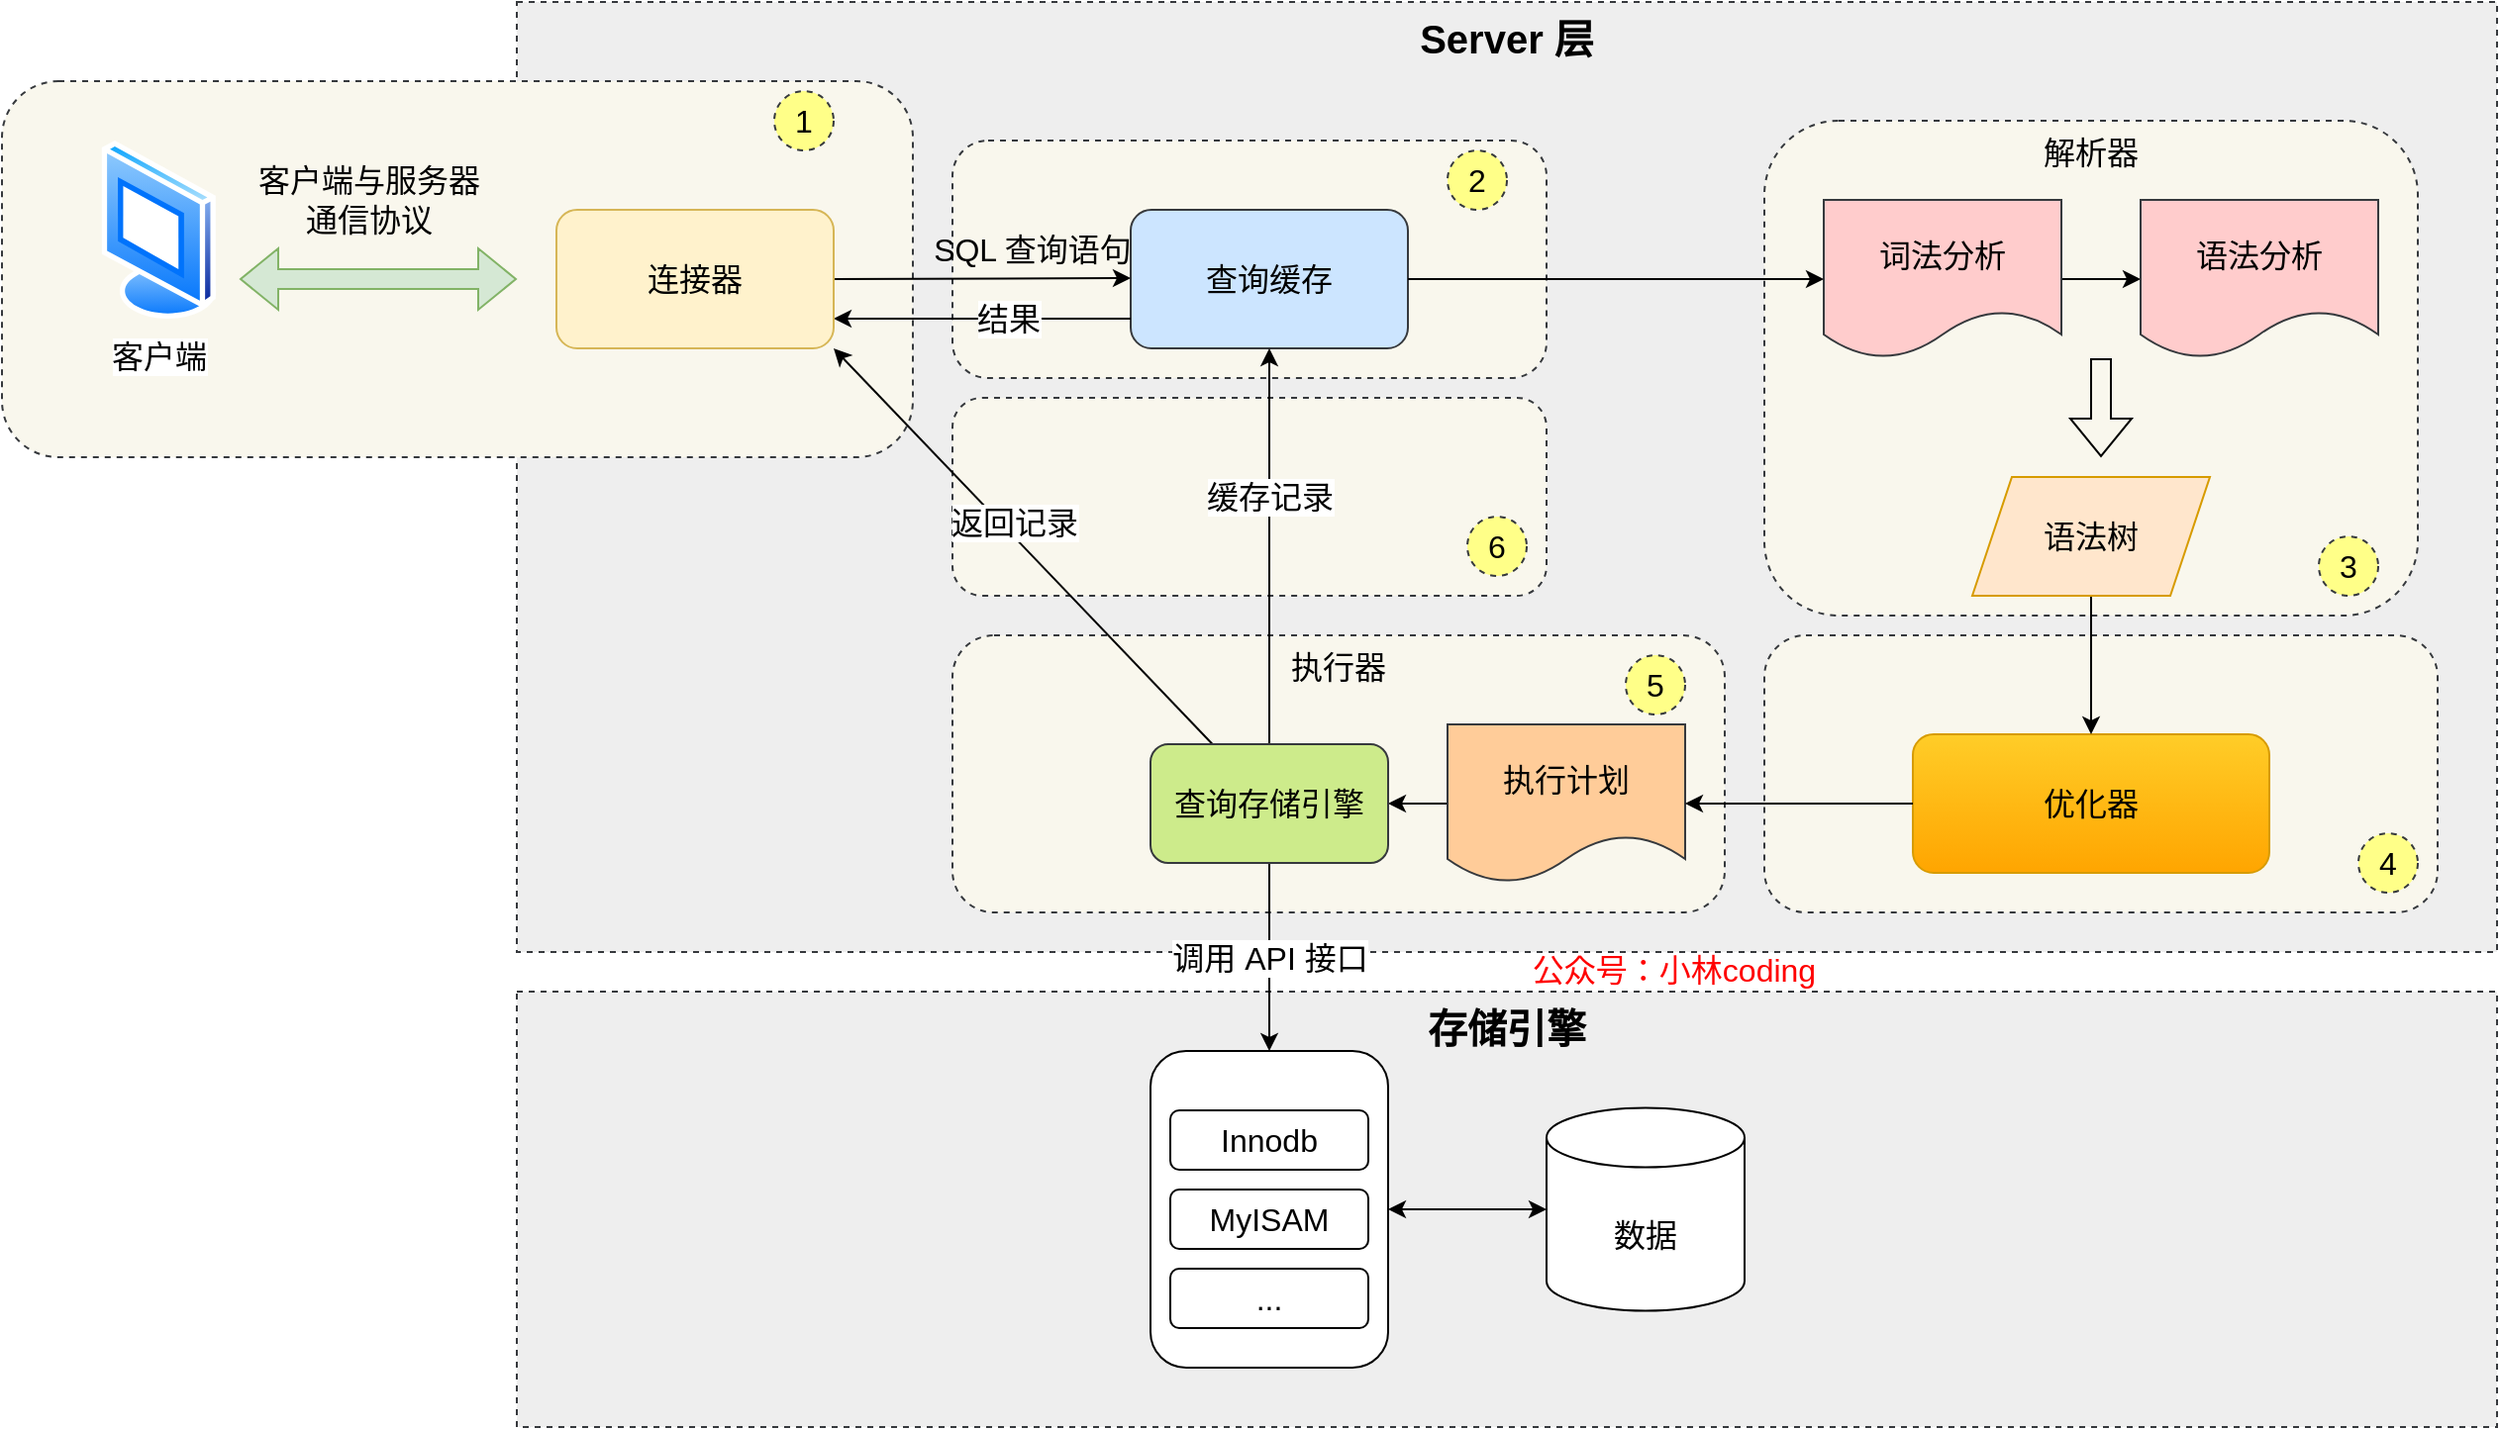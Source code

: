 <mxfile version="18.1.3" type="github">
  <diagram id="df5aDVYhAmBAGNwJa0Qc" name="Page-1">
    <mxGraphModel dx="1859" dy="744" grid="1" gridSize="10" guides="1" tooltips="1" connect="1" arrows="1" fold="1" page="1" pageScale="1" pageWidth="827" pageHeight="1169" math="0" shadow="0">
      <root>
        <mxCell id="0" />
        <mxCell id="1" parent="0" />
        <mxCell id="kdEfuS7q3PWV6SLRlttd-27" value="Server 层" style="rounded=0;whiteSpace=wrap;html=1;fontSize=20;dashed=1;verticalAlign=top;fontStyle=1;fillColor=#eeeeee;strokeColor=#36393d;" vertex="1" parent="1">
          <mxGeometry x="-250" y="10" width="1000" height="480" as="geometry" />
        </mxCell>
        <mxCell id="kdEfuS7q3PWV6SLRlttd-60" value="" style="rounded=1;whiteSpace=wrap;html=1;dashed=1;fontSize=16;fillColor=#f9f7ed;strokeColor=#36393d;" vertex="1" parent="1">
          <mxGeometry x="-510" y="50" width="460" height="190" as="geometry" />
        </mxCell>
        <mxCell id="kdEfuS7q3PWV6SLRlttd-55" value="" style="rounded=1;whiteSpace=wrap;html=1;fontSize=16;verticalAlign=top;fillColor=#f9f7ed;strokeColor=#36393d;dashed=1;" vertex="1" parent="1">
          <mxGeometry x="380" y="330" width="340" height="140" as="geometry" />
        </mxCell>
        <mxCell id="kdEfuS7q3PWV6SLRlttd-47" value="" style="rounded=1;whiteSpace=wrap;html=1;dashed=1;fontSize=16;fillColor=#f9f7ed;strokeColor=#36393d;" vertex="1" parent="1">
          <mxGeometry x="-30" y="210" width="300" height="100" as="geometry" />
        </mxCell>
        <mxCell id="kdEfuS7q3PWV6SLRlttd-46" value="" style="rounded=1;whiteSpace=wrap;html=1;dashed=1;fontSize=16;fillColor=#f9f7ed;strokeColor=#36393d;" vertex="1" parent="1">
          <mxGeometry x="-30" y="80" width="300" height="120" as="geometry" />
        </mxCell>
        <mxCell id="kdEfuS7q3PWV6SLRlttd-6" value="执行器" style="rounded=1;whiteSpace=wrap;html=1;fontSize=16;verticalAlign=top;fillColor=#f9f7ed;strokeColor=#36393d;dashed=1;" vertex="1" parent="1">
          <mxGeometry x="-30" y="330" width="390" height="140" as="geometry" />
        </mxCell>
        <mxCell id="kdEfuS7q3PWV6SLRlttd-24" value="存储引擎" style="rounded=0;whiteSpace=wrap;html=1;fontSize=20;horizontal=1;fontStyle=1;dashed=1;verticalAlign=top;fillColor=#eeeeee;strokeColor=#36393d;" vertex="1" parent="1">
          <mxGeometry x="-250" y="510" width="1000" height="220" as="geometry" />
        </mxCell>
        <mxCell id="kdEfuS7q3PWV6SLRlttd-3" value="查询缓存" style="rounded=1;whiteSpace=wrap;html=1;fontSize=16;fillColor=#cce5ff;strokeColor=#36393d;" vertex="1" parent="1">
          <mxGeometry x="60" y="115" width="140" height="70" as="geometry" />
        </mxCell>
        <mxCell id="kdEfuS7q3PWV6SLRlttd-4" value="解析器" style="rounded=1;whiteSpace=wrap;html=1;fontSize=16;verticalAlign=top;fillColor=#f9f7ed;strokeColor=#36393d;dashed=1;" vertex="1" parent="1">
          <mxGeometry x="380" y="70" width="330" height="250" as="geometry" />
        </mxCell>
        <mxCell id="kdEfuS7q3PWV6SLRlttd-5" value="优化器" style="rounded=1;whiteSpace=wrap;html=1;fontSize=16;fillColor=#ffcd28;strokeColor=#d79b00;gradientColor=#ffa500;" vertex="1" parent="1">
          <mxGeometry x="455" y="380" width="180" height="70" as="geometry" />
        </mxCell>
        <mxCell id="kdEfuS7q3PWV6SLRlttd-26" style="edgeStyle=orthogonalEdgeStyle;rounded=0;orthogonalLoop=1;jettySize=auto;html=1;entryX=1;entryY=0.5;entryDx=0;entryDy=0;fontSize=16;" edge="1" parent="1" source="kdEfuS7q3PWV6SLRlttd-7" target="kdEfuS7q3PWV6SLRlttd-11">
          <mxGeometry relative="1" as="geometry" />
        </mxCell>
        <mxCell id="kdEfuS7q3PWV6SLRlttd-7" value="执行计划" style="shape=document;whiteSpace=wrap;html=1;boundedLbl=1;fontSize=16;fillColor=#ffcc99;strokeColor=#36393d;" vertex="1" parent="1">
          <mxGeometry x="220" y="375" width="120" height="80" as="geometry" />
        </mxCell>
        <mxCell id="kdEfuS7q3PWV6SLRlttd-15" style="edgeStyle=orthogonalEdgeStyle;rounded=0;orthogonalLoop=1;jettySize=auto;html=1;entryX=0;entryY=0.5;entryDx=0;entryDy=0;fontSize=16;" edge="1" parent="1" source="kdEfuS7q3PWV6SLRlttd-8" target="kdEfuS7q3PWV6SLRlttd-9">
          <mxGeometry relative="1" as="geometry" />
        </mxCell>
        <mxCell id="kdEfuS7q3PWV6SLRlttd-8" value="词法分析" style="shape=document;whiteSpace=wrap;html=1;boundedLbl=1;fontSize=16;fillColor=#ffcccc;strokeColor=#36393d;" vertex="1" parent="1">
          <mxGeometry x="410" y="110" width="120" height="80" as="geometry" />
        </mxCell>
        <mxCell id="kdEfuS7q3PWV6SLRlttd-9" value="语法分析" style="shape=document;whiteSpace=wrap;html=1;boundedLbl=1;fontSize=16;fillColor=#ffcccc;strokeColor=#36393d;" vertex="1" parent="1">
          <mxGeometry x="570" y="110" width="120" height="80" as="geometry" />
        </mxCell>
        <mxCell id="kdEfuS7q3PWV6SLRlttd-12" style="edgeStyle=orthogonalEdgeStyle;rounded=0;orthogonalLoop=1;jettySize=auto;html=1;entryX=0.5;entryY=0;entryDx=0;entryDy=0;fontSize=16;" edge="1" parent="1" source="kdEfuS7q3PWV6SLRlttd-10" target="kdEfuS7q3PWV6SLRlttd-5">
          <mxGeometry relative="1" as="geometry" />
        </mxCell>
        <mxCell id="kdEfuS7q3PWV6SLRlttd-10" value="语法树" style="shape=parallelogram;perimeter=parallelogramPerimeter;whiteSpace=wrap;html=1;fixedSize=1;fontSize=16;fillColor=#ffe6cc;strokeColor=#d79b00;" vertex="1" parent="1">
          <mxGeometry x="485" y="250" width="120" height="60" as="geometry" />
        </mxCell>
        <mxCell id="kdEfuS7q3PWV6SLRlttd-17" value="缓存记录" style="edgeStyle=orthogonalEdgeStyle;rounded=0;orthogonalLoop=1;jettySize=auto;html=1;fontSize=16;" edge="1" parent="1" source="kdEfuS7q3PWV6SLRlttd-11" target="kdEfuS7q3PWV6SLRlttd-3">
          <mxGeometry x="0.25" relative="1" as="geometry">
            <mxPoint as="offset" />
          </mxGeometry>
        </mxCell>
        <mxCell id="kdEfuS7q3PWV6SLRlttd-25" value="调用 API 接口" style="edgeStyle=orthogonalEdgeStyle;rounded=0;orthogonalLoop=1;jettySize=auto;html=1;fontSize=16;" edge="1" parent="1" source="kdEfuS7q3PWV6SLRlttd-11" target="kdEfuS7q3PWV6SLRlttd-18">
          <mxGeometry relative="1" as="geometry" />
        </mxCell>
        <mxCell id="kdEfuS7q3PWV6SLRlttd-37" style="rounded=0;orthogonalLoop=1;jettySize=auto;html=1;fontSize=16;startArrow=none;startFill=0;entryX=1;entryY=1;entryDx=0;entryDy=0;" edge="1" parent="1" source="kdEfuS7q3PWV6SLRlttd-11" target="kdEfuS7q3PWV6SLRlttd-58">
          <mxGeometry relative="1" as="geometry">
            <mxPoint x="-30" y="190" as="targetPoint" />
          </mxGeometry>
        </mxCell>
        <mxCell id="kdEfuS7q3PWV6SLRlttd-39" value="返回记录" style="edgeLabel;html=1;align=center;verticalAlign=middle;resizable=0;points=[];fontSize=16;" vertex="1" connectable="0" parent="kdEfuS7q3PWV6SLRlttd-37">
          <mxGeometry x="-0.007" y="-15" relative="1" as="geometry">
            <mxPoint x="-16" y="-3" as="offset" />
          </mxGeometry>
        </mxCell>
        <mxCell id="kdEfuS7q3PWV6SLRlttd-11" value="查询存储引擎" style="rounded=1;whiteSpace=wrap;html=1;fontSize=16;fillColor=#cdeb8b;strokeColor=#36393d;" vertex="1" parent="1">
          <mxGeometry x="70" y="385" width="120" height="60" as="geometry" />
        </mxCell>
        <mxCell id="kdEfuS7q3PWV6SLRlttd-13" style="edgeStyle=orthogonalEdgeStyle;rounded=0;orthogonalLoop=1;jettySize=auto;html=1;fontSize=16;" edge="1" parent="1" source="kdEfuS7q3PWV6SLRlttd-3" target="kdEfuS7q3PWV6SLRlttd-8">
          <mxGeometry relative="1" as="geometry" />
        </mxCell>
        <mxCell id="kdEfuS7q3PWV6SLRlttd-14" value="" style="shape=flexArrow;endArrow=classic;html=1;rounded=0;fontSize=16;" edge="1" parent="1">
          <mxGeometry width="50" height="50" relative="1" as="geometry">
            <mxPoint x="550" y="190" as="sourcePoint" />
            <mxPoint x="550" y="240" as="targetPoint" />
          </mxGeometry>
        </mxCell>
        <mxCell id="kdEfuS7q3PWV6SLRlttd-16" style="edgeStyle=orthogonalEdgeStyle;rounded=0;orthogonalLoop=1;jettySize=auto;html=1;entryX=1;entryY=0.5;entryDx=0;entryDy=0;fontSize=16;" edge="1" parent="1" source="kdEfuS7q3PWV6SLRlttd-5" target="kdEfuS7q3PWV6SLRlttd-7">
          <mxGeometry relative="1" as="geometry" />
        </mxCell>
        <mxCell id="kdEfuS7q3PWV6SLRlttd-36" style="edgeStyle=orthogonalEdgeStyle;rounded=0;orthogonalLoop=1;jettySize=auto;html=1;entryX=0;entryY=0.5;entryDx=0;entryDy=0;entryPerimeter=0;fontSize=16;startArrow=classic;startFill=1;" edge="1" parent="1" source="kdEfuS7q3PWV6SLRlttd-18" target="kdEfuS7q3PWV6SLRlttd-22">
          <mxGeometry relative="1" as="geometry" />
        </mxCell>
        <mxCell id="kdEfuS7q3PWV6SLRlttd-18" value="" style="rounded=1;whiteSpace=wrap;html=1;fontSize=16;" vertex="1" parent="1">
          <mxGeometry x="70" y="540" width="120" height="160" as="geometry" />
        </mxCell>
        <mxCell id="kdEfuS7q3PWV6SLRlttd-19" value="Innodb" style="rounded=1;whiteSpace=wrap;html=1;fontSize=16;" vertex="1" parent="1">
          <mxGeometry x="80" y="570" width="100" height="30" as="geometry" />
        </mxCell>
        <mxCell id="kdEfuS7q3PWV6SLRlttd-20" value="MyISAM" style="rounded=1;whiteSpace=wrap;html=1;fontSize=16;" vertex="1" parent="1">
          <mxGeometry x="80" y="610" width="100" height="30" as="geometry" />
        </mxCell>
        <mxCell id="kdEfuS7q3PWV6SLRlttd-21" value="..." style="rounded=1;whiteSpace=wrap;html=1;fontSize=16;" vertex="1" parent="1">
          <mxGeometry x="80" y="650" width="100" height="30" as="geometry" />
        </mxCell>
        <mxCell id="kdEfuS7q3PWV6SLRlttd-22" value="数据" style="shape=cylinder3;whiteSpace=wrap;html=1;boundedLbl=1;backgroundOutline=1;size=15;fontSize=16;" vertex="1" parent="1">
          <mxGeometry x="270" y="568.75" width="100" height="102.5" as="geometry" />
        </mxCell>
        <mxCell id="kdEfuS7q3PWV6SLRlttd-30" value="客户端" style="aspect=fixed;perimeter=ellipsePerimeter;html=1;align=center;shadow=0;dashed=0;spacingTop=3;image;image=img/lib/active_directory/vista_terminal.svg;fontSize=16;" vertex="1" parent="1">
          <mxGeometry x="-460" y="80" width="58.5" height="90" as="geometry" />
        </mxCell>
        <mxCell id="kdEfuS7q3PWV6SLRlttd-34" value="客户端与服务器&lt;br&gt;通信协议" style="text;html=1;align=center;verticalAlign=middle;resizable=0;points=[];autosize=1;strokeColor=none;fillColor=none;fontSize=16;" vertex="1" parent="1">
          <mxGeometry x="-390" y="90" width="130" height="40" as="geometry" />
        </mxCell>
        <mxCell id="kdEfuS7q3PWV6SLRlttd-35" value="" style="shape=flexArrow;endArrow=classic;startArrow=classic;html=1;rounded=0;fontSize=16;fillColor=#d5e8d4;strokeColor=#82b366;" edge="1" parent="1">
          <mxGeometry width="100" height="100" relative="1" as="geometry">
            <mxPoint x="-390" y="150" as="sourcePoint" />
            <mxPoint x="-250" y="150" as="targetPoint" />
          </mxGeometry>
        </mxCell>
        <mxCell id="kdEfuS7q3PWV6SLRlttd-40" value="" style="endArrow=classic;html=1;rounded=0;fontSize=16;curved=1;exitX=1;exitY=0.5;exitDx=0;exitDy=0;" edge="1" parent="1" source="kdEfuS7q3PWV6SLRlttd-58">
          <mxGeometry width="50" height="50" relative="1" as="geometry">
            <mxPoint x="-40" y="150" as="sourcePoint" />
            <mxPoint x="60" y="149.5" as="targetPoint" />
          </mxGeometry>
        </mxCell>
        <mxCell id="kdEfuS7q3PWV6SLRlttd-41" value="SQL 查询语句" style="text;html=1;align=center;verticalAlign=middle;resizable=0;points=[];autosize=1;strokeColor=none;fillColor=none;fontSize=16;" vertex="1" parent="1">
          <mxGeometry x="-50" y="125" width="120" height="20" as="geometry" />
        </mxCell>
        <mxCell id="kdEfuS7q3PWV6SLRlttd-42" value="" style="endArrow=classic;html=1;rounded=0;fontSize=16;curved=1;" edge="1" parent="1">
          <mxGeometry width="50" height="50" relative="1" as="geometry">
            <mxPoint x="60" y="170" as="sourcePoint" />
            <mxPoint x="-90" y="170" as="targetPoint" />
          </mxGeometry>
        </mxCell>
        <mxCell id="kdEfuS7q3PWV6SLRlttd-45" value="结果" style="edgeLabel;html=1;align=center;verticalAlign=middle;resizable=0;points=[];fontSize=16;" vertex="1" connectable="0" parent="kdEfuS7q3PWV6SLRlttd-42">
          <mxGeometry x="-0.244" y="1" relative="1" as="geometry">
            <mxPoint x="-6" y="-1" as="offset" />
          </mxGeometry>
        </mxCell>
        <mxCell id="kdEfuS7q3PWV6SLRlttd-49" value="1" style="ellipse;whiteSpace=wrap;html=1;aspect=fixed;dashed=1;fontSize=16;fillColor=#ffff88;strokeColor=#36393d;" vertex="1" parent="1">
          <mxGeometry x="-120" y="55" width="30" height="30" as="geometry" />
        </mxCell>
        <mxCell id="kdEfuS7q3PWV6SLRlttd-50" value="2" style="ellipse;whiteSpace=wrap;html=1;aspect=fixed;dashed=1;fontSize=16;fillColor=#ffff88;strokeColor=#36393d;" vertex="1" parent="1">
          <mxGeometry x="220" y="85" width="30" height="30" as="geometry" />
        </mxCell>
        <mxCell id="kdEfuS7q3PWV6SLRlttd-51" value="3" style="ellipse;whiteSpace=wrap;html=1;aspect=fixed;dashed=1;fontSize=16;fillColor=#ffff88;strokeColor=#36393d;" vertex="1" parent="1">
          <mxGeometry x="660" y="280" width="30" height="30" as="geometry" />
        </mxCell>
        <mxCell id="kdEfuS7q3PWV6SLRlttd-52" value="4" style="ellipse;whiteSpace=wrap;html=1;aspect=fixed;dashed=1;fontSize=16;fillColor=#ffff88;strokeColor=#36393d;" vertex="1" parent="1">
          <mxGeometry x="680" y="430" width="30" height="30" as="geometry" />
        </mxCell>
        <mxCell id="kdEfuS7q3PWV6SLRlttd-53" value="5" style="ellipse;whiteSpace=wrap;html=1;aspect=fixed;dashed=1;fontSize=16;fillColor=#ffff88;strokeColor=#36393d;" vertex="1" parent="1">
          <mxGeometry x="310" y="340" width="30" height="30" as="geometry" />
        </mxCell>
        <mxCell id="kdEfuS7q3PWV6SLRlttd-54" value="6" style="ellipse;whiteSpace=wrap;html=1;aspect=fixed;dashed=1;fontSize=16;fillColor=#ffff88;strokeColor=#36393d;" vertex="1" parent="1">
          <mxGeometry x="230" y="270" width="30" height="30" as="geometry" />
        </mxCell>
        <mxCell id="kdEfuS7q3PWV6SLRlttd-57" value="公众号：小林coding" style="text;html=1;align=center;verticalAlign=middle;resizable=0;points=[];autosize=1;fontSize=16;dashed=1;fontColor=#FF0000;" vertex="1" parent="1">
          <mxGeometry x="254" y="489" width="160" height="20" as="geometry" />
        </mxCell>
        <mxCell id="kdEfuS7q3PWV6SLRlttd-58" value="连接器" style="rounded=1;whiteSpace=wrap;html=1;fontSize=16;fillColor=#fff2cc;strokeColor=#d6b656;" vertex="1" parent="1">
          <mxGeometry x="-230" y="115" width="140" height="70" as="geometry" />
        </mxCell>
      </root>
    </mxGraphModel>
  </diagram>
</mxfile>
